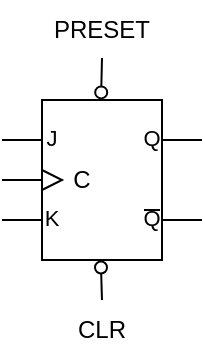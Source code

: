 <mxfile version="15.4.0" type="device"><diagram id="Up6rAb_1wVw4TxL6XDOM" name="Page-1"><mxGraphModel dx="217" dy="329" grid="1" gridSize="10" guides="1" tooltips="1" connect="1" arrows="1" fold="1" page="1" pageScale="1" pageWidth="850" pageHeight="1100" math="0" shadow="0"><root><mxCell id="0"/><mxCell id="1" parent="0"/><mxCell id="kjPvxQLxqPR8qA4DYKSM-1" value="" style="verticalLabelPosition=bottom;shadow=0;dashed=0;align=center;html=1;verticalAlign=top;shape=mxgraph.electrical.logic_gates.jk_flip-flop;" vertex="1" parent="1"><mxGeometry x="300" y="460" width="100" height="80" as="geometry"/></mxCell><mxCell id="kjPvxQLxqPR8qA4DYKSM-4" style="edgeStyle=orthogonalEdgeStyle;rounded=0;orthogonalLoop=1;jettySize=auto;html=1;entryX=0.496;entryY=-0.01;entryDx=0;entryDy=0;entryPerimeter=0;endArrow=oval;endFill=0;strokeColor=default;exitX=0.5;exitY=1;exitDx=0;exitDy=0;" edge="1" parent="1"><mxGeometry relative="1" as="geometry"><mxPoint x="350" y="439" as="sourcePoint"/><mxPoint x="349.6" y="456.2" as="targetPoint"/></mxGeometry></mxCell><mxCell id="kjPvxQLxqPR8qA4DYKSM-2" value="PRESET" style="text;html=1;strokeColor=none;fillColor=none;align=center;verticalAlign=middle;whiteSpace=wrap;rounded=0;" vertex="1" parent="1"><mxGeometry x="320" y="410" width="60" height="30" as="geometry"/></mxCell><mxCell id="kjPvxQLxqPR8qA4DYKSM-7" style="edgeStyle=orthogonalEdgeStyle;rounded=0;orthogonalLoop=1;jettySize=auto;html=1;entryX=0.495;entryY=0.997;entryDx=0;entryDy=0;entryPerimeter=0;endArrow=oval;endFill=0;strokeColor=default;exitX=0.5;exitY=0;exitDx=0;exitDy=0;" edge="1" parent="1" source="kjPvxQLxqPR8qA4DYKSM-6"><mxGeometry relative="1" as="geometry"><mxPoint x="350" y="564" as="sourcePoint"/><mxPoint x="349.5" y="543.76" as="targetPoint"/></mxGeometry></mxCell><mxCell id="kjPvxQLxqPR8qA4DYKSM-6" value="CLR" style="text;html=1;strokeColor=none;fillColor=none;align=center;verticalAlign=middle;whiteSpace=wrap;rounded=0;" vertex="1" parent="1"><mxGeometry x="320" y="560" width="60" height="30" as="geometry"/></mxCell><mxCell id="kjPvxQLxqPR8qA4DYKSM-8" value="C" style="text;html=1;strokeColor=none;fillColor=none;align=center;verticalAlign=middle;whiteSpace=wrap;rounded=0;" vertex="1" parent="1"><mxGeometry x="330" y="487.5" width="20" height="25" as="geometry"/></mxCell></root></mxGraphModel></diagram></mxfile>